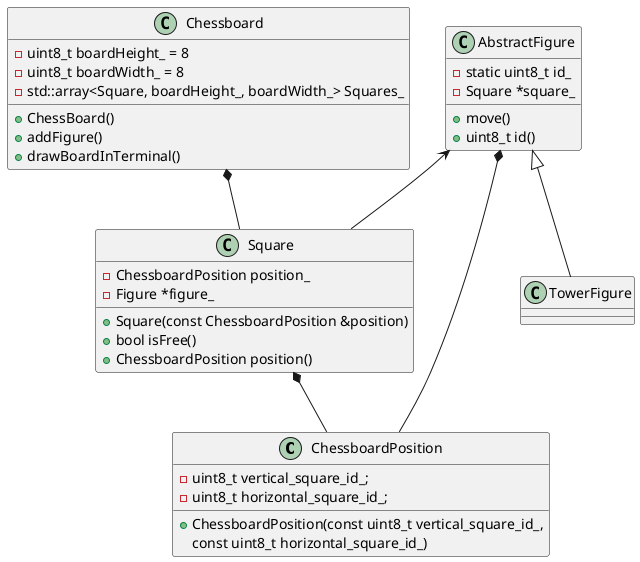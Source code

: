 @startuml CrazyChessTowers

class ChessboardPosition {
  + ChessboardPosition(const uint8_t vertical_square_id_, 
                       const uint8_t horizontal_square_id_)
  - uint8_t vertical_square_id_;
  - uint8_t horizontal_square_id_;
}

class Square {
  + Square(const ChessboardPosition &position)
  + bool isFree()
  + ChessboardPosition position()
 
  - ChessboardPosition position_
  - Figure *figure_
}


class Chessboard {
  + ChessBoard()
  + addFigure()
  + drawBoardInTerminal()

  - uint8_t boardHeight_ = 8
  - uint8_t boardWidth_ = 8
  - std::array<Square, boardHeight_, boardWidth_> Squares_
  /' - std::vector<Figure> Figures_ '/
}

class AbstractFigure {
  + move()  
  + uint8_t id()
  - static uint8_t id_
  - Square *square_
}

class TowerFigure {

}

Chessboard *-- Square
/' ChessBoard *-- Figure '/
Square *-- ChessboardPosition
AbstractFigure *-- ChessboardPosition
AbstractFigure <-- Square
AbstractFigure <|-- TowerFigure 

@enduml